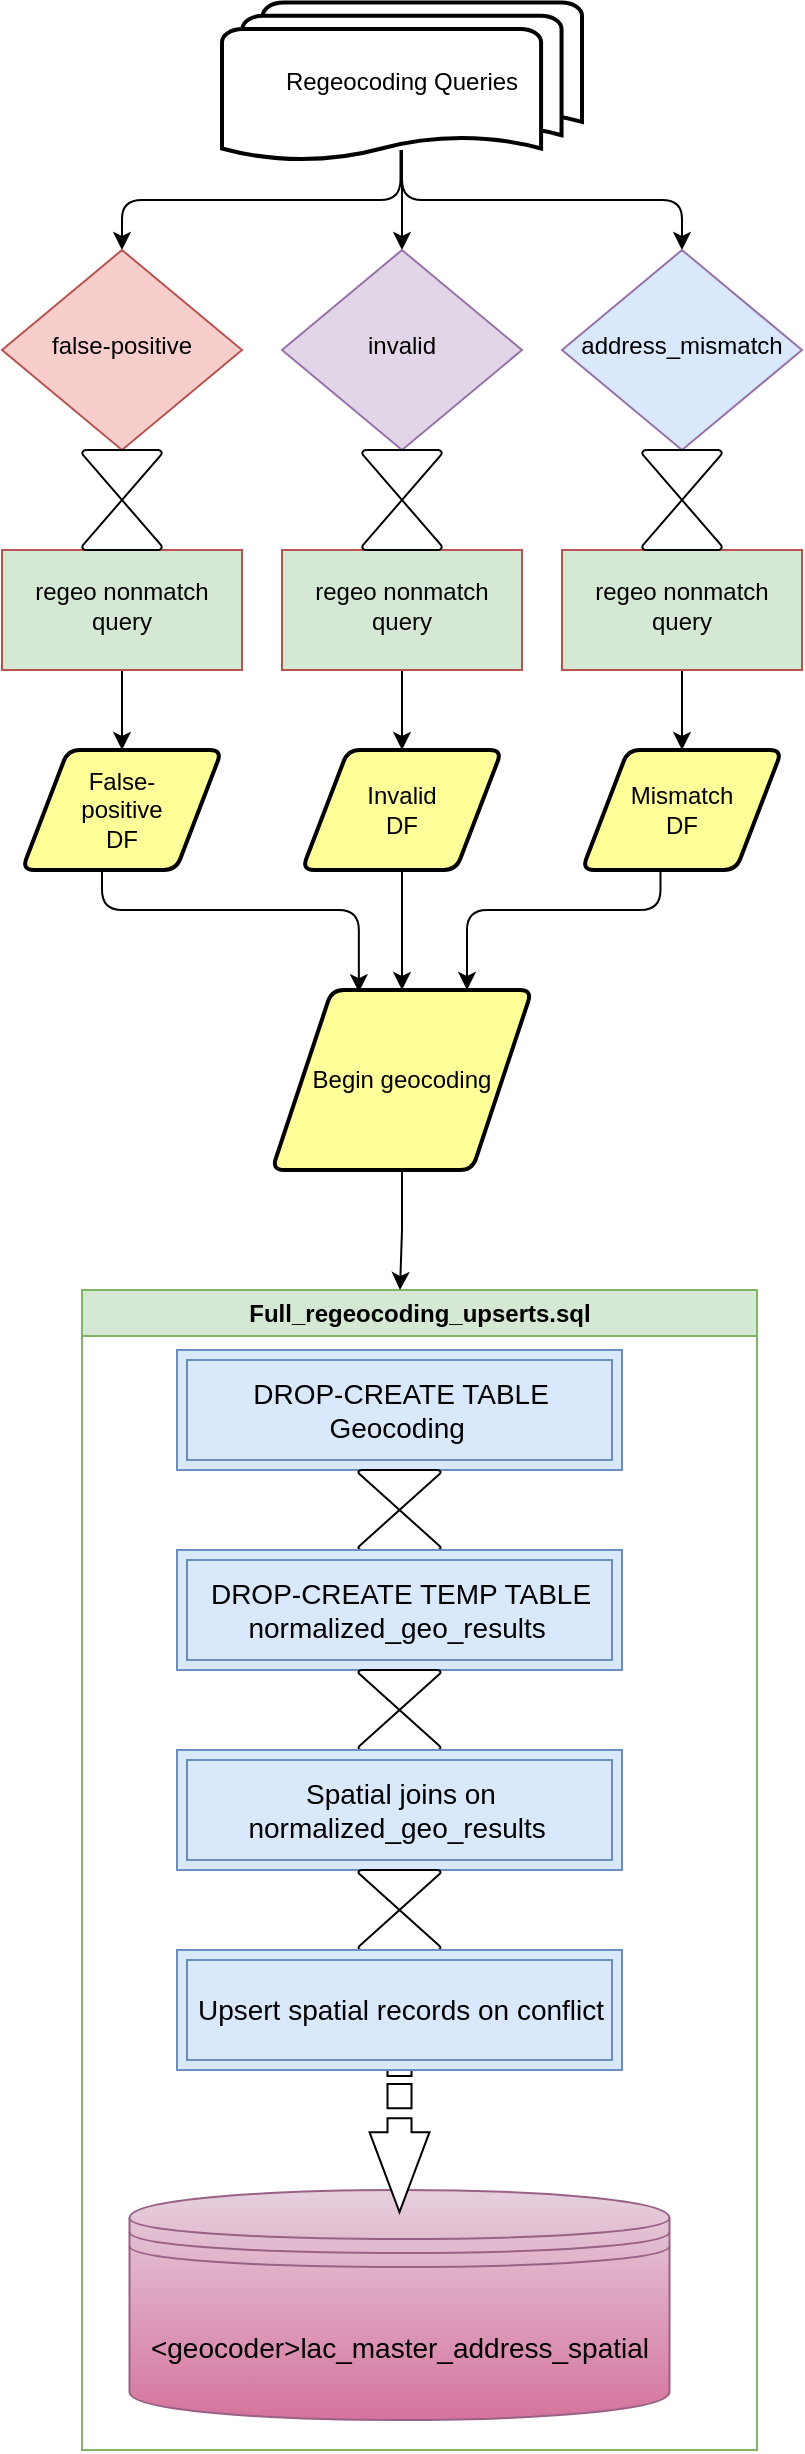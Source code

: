<mxfile version="21.0.4" type="github">
  <diagram id="C5RBs43oDa-KdzZeNtuy" name="Page-1">
    <mxGraphModel dx="1150" dy="483" grid="1" gridSize="10" guides="1" tooltips="1" connect="1" arrows="1" fold="1" page="1" pageScale="1" pageWidth="827" pageHeight="1169" math="0" shadow="0">
      <root>
        <mxCell id="WIyWlLk6GJQsqaUBKTNV-0" />
        <mxCell id="WIyWlLk6GJQsqaUBKTNV-1" parent="WIyWlLk6GJQsqaUBKTNV-0" />
        <mxCell id="W29NnXGGYYmJcmvvzEcG-131" value="Full_regeocoding_upserts.sql" style="horizontal=1;whiteSpace=wrap;html=1;fontSize=12;glass=0;strokeWidth=1;shadow=0;fillColor=#d5e8d4;strokeColor=#82b366;childLayout=treeLayout;swimlane;startSize=23;" parent="WIyWlLk6GJQsqaUBKTNV-1" vertex="1">
          <mxGeometry x="130" y="670" width="337.5" height="580" as="geometry" />
        </mxCell>
        <mxCell id="W29NnXGGYYmJcmvvzEcG-57" value="DROP-CREATE TABLE&lt;br&gt;Geocoding&amp;nbsp;" style="shape=ext;margin=3;double=1;whiteSpace=wrap;html=1;align=center;fontSize=14;fillColor=#dae8fc;strokeColor=#6c8ebf;" parent="W29NnXGGYYmJcmvvzEcG-131" vertex="1">
          <mxGeometry x="47.5" y="30" width="222.5" height="60" as="geometry" />
        </mxCell>
        <mxCell id="W29NnXGGYYmJcmvvzEcG-130" value="&lt;font style=&quot;font-size: 14px;&quot;&gt;&amp;lt;geocoder&amp;gt;lac_master_address_spatial&lt;/font&gt;" style="shape=datastore;whiteSpace=wrap;html=1;fontSize=18;fontSize=20;fillColor=#e6d0de;gradientColor=#d5739d;strokeColor=#996185;" parent="W29NnXGGYYmJcmvvzEcG-131" vertex="1">
          <mxGeometry x="23.75" y="450" width="270" height="115" as="geometry" />
        </mxCell>
        <mxCell id="W29NnXGGYYmJcmvvzEcG-143" value="" style="verticalLabelPosition=bottom;verticalAlign=top;html=1;shape=mxgraph.flowchart.collate;fontSize=14;" parent="W29NnXGGYYmJcmvvzEcG-131" vertex="1">
          <mxGeometry x="138.13" y="90" width="41.25" height="40" as="geometry" />
        </mxCell>
        <mxCell id="W29NnXGGYYmJcmvvzEcG-144" value="DROP-CREATE TEMP TABLE&lt;br&gt;normalized_geo_results&amp;nbsp;" style="shape=ext;margin=3;double=1;whiteSpace=wrap;html=1;align=center;fontSize=14;fillColor=#dae8fc;strokeColor=#6c8ebf;" parent="W29NnXGGYYmJcmvvzEcG-131" vertex="1">
          <mxGeometry x="47.5" y="130" width="222.5" height="60" as="geometry" />
        </mxCell>
        <mxCell id="W29NnXGGYYmJcmvvzEcG-145" value="" style="verticalLabelPosition=bottom;verticalAlign=top;html=1;shape=mxgraph.flowchart.collate;fontSize=14;" parent="W29NnXGGYYmJcmvvzEcG-131" vertex="1">
          <mxGeometry x="138.13" y="190" width="41.25" height="40" as="geometry" />
        </mxCell>
        <mxCell id="W29NnXGGYYmJcmvvzEcG-146" value="Spatial joins on normalized_geo_results&amp;nbsp;" style="shape=ext;margin=3;double=1;whiteSpace=wrap;html=1;align=center;fontSize=14;fillColor=#dae8fc;strokeColor=#6c8ebf;" parent="W29NnXGGYYmJcmvvzEcG-131" vertex="1">
          <mxGeometry x="47.5" y="230" width="222.5" height="60" as="geometry" />
        </mxCell>
        <mxCell id="W29NnXGGYYmJcmvvzEcG-148" value="" style="html=1;shadow=0;dashed=0;align=center;verticalAlign=middle;shape=mxgraph.arrows2.stripedArrow;dy=0.6;dx=40;notch=25.24;fontSize=14;rotation=90;" parent="W29NnXGGYYmJcmvvzEcG-131" vertex="1">
          <mxGeometry x="122.66" y="410" width="72.18" height="30" as="geometry" />
        </mxCell>
        <mxCell id="jYFIWSSrQFbZEtbplb9U-2" value="" style="verticalLabelPosition=bottom;verticalAlign=top;html=1;shape=mxgraph.flowchart.collate;fontSize=14;" parent="W29NnXGGYYmJcmvvzEcG-131" vertex="1">
          <mxGeometry x="138.13" y="290" width="41.25" height="40" as="geometry" />
        </mxCell>
        <mxCell id="jYFIWSSrQFbZEtbplb9U-3" value="Upsert spatial records on conflict" style="shape=ext;margin=3;double=1;whiteSpace=wrap;html=1;align=center;fontSize=14;fillColor=#dae8fc;strokeColor=#6c8ebf;" parent="W29NnXGGYYmJcmvvzEcG-131" vertex="1">
          <mxGeometry x="47.5" y="330" width="222.5" height="60" as="geometry" />
        </mxCell>
        <mxCell id="NmtSDBNtCY8pfdK0OWGW-4" style="edgeStyle=orthogonalEdgeStyle;rounded=0;orthogonalLoop=1;jettySize=auto;html=1;exitX=0.75;exitY=1;exitDx=0;exitDy=0;" parent="WIyWlLk6GJQsqaUBKTNV-1" edge="1">
          <mxGeometry relative="1" as="geometry">
            <mxPoint x="295" y="63" as="targetPoint" />
            <mxPoint x="295" y="62.5" as="sourcePoint" />
          </mxGeometry>
        </mxCell>
        <mxCell id="jYFIWSSrQFbZEtbplb9U-0" style="edgeStyle=orthogonalEdgeStyle;rounded=0;orthogonalLoop=1;jettySize=auto;html=1;exitX=0.75;exitY=1;exitDx=0;exitDy=0;" parent="WIyWlLk6GJQsqaUBKTNV-1" edge="1">
          <mxGeometry relative="1" as="geometry">
            <mxPoint x="295" y="63" as="targetPoint" />
            <mxPoint x="295" y="62.5" as="sourcePoint" />
          </mxGeometry>
        </mxCell>
        <mxCell id="jYFIWSSrQFbZEtbplb9U-60" value="" style="edgeStyle=orthogonalEdgeStyle;rounded=0;orthogonalLoop=1;jettySize=auto;html=1;" parent="WIyWlLk6GJQsqaUBKTNV-1" source="jYFIWSSrQFbZEtbplb9U-41" target="jYFIWSSrQFbZEtbplb9U-54" edge="1">
          <mxGeometry relative="1" as="geometry" />
        </mxCell>
        <mxCell id="jYFIWSSrQFbZEtbplb9U-41" value="Regeocoding Queries" style="strokeWidth=2;html=1;shape=mxgraph.flowchart.multi-document;whiteSpace=wrap;" parent="WIyWlLk6GJQsqaUBKTNV-1" vertex="1">
          <mxGeometry x="200" y="26.25" width="180" height="80" as="geometry" />
        </mxCell>
        <mxCell id="jYFIWSSrQFbZEtbplb9U-53" value="" style="edgeStyle=elbowEdgeStyle;elbow=vertical;html=1;rounded=1;curved=0;sourcePerimeterSpacing=0;targetPerimeterSpacing=0;startSize=6;endSize=6;fontSize=14;entryX=0.5;entryY=0;entryDx=0;entryDy=0;" parent="WIyWlLk6GJQsqaUBKTNV-1" target="jYFIWSSrQFbZEtbplb9U-55" edge="1">
          <mxGeometry relative="1" as="geometry">
            <mxPoint x="289.25" y="100" as="sourcePoint" />
            <mxPoint x="200" y="150" as="targetPoint" />
          </mxGeometry>
        </mxCell>
        <mxCell id="jYFIWSSrQFbZEtbplb9U-54" value="invalid" style="rhombus;whiteSpace=wrap;html=1;shadow=0;fontFamily=Helvetica;fontSize=12;align=center;strokeWidth=1;spacing=6;spacingTop=-4;fillColor=#e1d5e7;strokeColor=#9673a6;" parent="WIyWlLk6GJQsqaUBKTNV-1" vertex="1">
          <mxGeometry x="230" y="150" width="120" height="100" as="geometry" />
        </mxCell>
        <mxCell id="jYFIWSSrQFbZEtbplb9U-55" value="false-positive" style="rhombus;whiteSpace=wrap;html=1;shadow=0;fontFamily=Helvetica;fontSize=12;align=center;strokeWidth=1;spacing=6;spacingTop=-4;fillColor=#f8cecc;strokeColor=#b85450;" parent="WIyWlLk6GJQsqaUBKTNV-1" vertex="1">
          <mxGeometry x="90" y="150" width="120" height="100" as="geometry" />
        </mxCell>
        <mxCell id="jYFIWSSrQFbZEtbplb9U-56" value="" style="edgeStyle=elbowEdgeStyle;elbow=vertical;html=1;rounded=1;curved=0;sourcePerimeterSpacing=0;targetPerimeterSpacing=0;startSize=6;endSize=6;fontSize=14;entryX=0.5;entryY=0;entryDx=0;entryDy=0;" parent="WIyWlLk6GJQsqaUBKTNV-1" target="jYFIWSSrQFbZEtbplb9U-58" edge="1">
          <mxGeometry relative="1" as="geometry">
            <mxPoint x="290" y="100" as="sourcePoint" />
            <mxPoint x="370" y="150" as="targetPoint" />
            <Array as="points">
              <mxPoint x="370" y="125" />
            </Array>
          </mxGeometry>
        </mxCell>
        <mxCell id="jYFIWSSrQFbZEtbplb9U-58" value="address_mismatch" style="rhombus;whiteSpace=wrap;html=1;shadow=0;fontFamily=Helvetica;fontSize=12;align=center;strokeWidth=1;spacing=6;spacingTop=-4;fillColor=#dae8fc;strokeColor=#9673a6;" parent="WIyWlLk6GJQsqaUBKTNV-1" vertex="1">
          <mxGeometry x="370" y="150" width="120" height="100" as="geometry" />
        </mxCell>
        <mxCell id="jYFIWSSrQFbZEtbplb9U-76" value="" style="edgeStyle=orthogonalEdgeStyle;rounded=0;orthogonalLoop=1;jettySize=auto;html=1;" parent="WIyWlLk6GJQsqaUBKTNV-1" source="jYFIWSSrQFbZEtbplb9U-61" target="jYFIWSSrQFbZEtbplb9U-72" edge="1">
          <mxGeometry relative="1" as="geometry" />
        </mxCell>
        <mxCell id="jYFIWSSrQFbZEtbplb9U-61" value="regeo nonmatch query" style="whiteSpace=wrap;html=1;fillColor=#d5e8d4;strokeColor=#b85450;shadow=0;strokeWidth=1;spacing=6;spacingTop=-4;" parent="WIyWlLk6GJQsqaUBKTNV-1" vertex="1">
          <mxGeometry x="370" y="300" width="120" height="60" as="geometry" />
        </mxCell>
        <mxCell id="jYFIWSSrQFbZEtbplb9U-74" value="" style="edgeStyle=orthogonalEdgeStyle;rounded=0;orthogonalLoop=1;jettySize=auto;html=1;" parent="WIyWlLk6GJQsqaUBKTNV-1" source="jYFIWSSrQFbZEtbplb9U-62" target="jYFIWSSrQFbZEtbplb9U-71" edge="1">
          <mxGeometry relative="1" as="geometry" />
        </mxCell>
        <mxCell id="jYFIWSSrQFbZEtbplb9U-62" value="regeo nonmatch query" style="whiteSpace=wrap;html=1;fillColor=#d5e8d4;strokeColor=#b85450;shadow=0;strokeWidth=1;spacing=6;spacingTop=-4;" parent="WIyWlLk6GJQsqaUBKTNV-1" vertex="1">
          <mxGeometry x="90" y="300" width="120" height="60" as="geometry" />
        </mxCell>
        <mxCell id="jYFIWSSrQFbZEtbplb9U-75" value="" style="edgeStyle=orthogonalEdgeStyle;rounded=0;orthogonalLoop=1;jettySize=auto;html=1;" parent="WIyWlLk6GJQsqaUBKTNV-1" source="jYFIWSSrQFbZEtbplb9U-63" target="jYFIWSSrQFbZEtbplb9U-73" edge="1">
          <mxGeometry relative="1" as="geometry" />
        </mxCell>
        <mxCell id="jYFIWSSrQFbZEtbplb9U-63" value="regeo nonmatch query" style="whiteSpace=wrap;html=1;fillColor=#d5e8d4;strokeColor=#b85450;shadow=0;strokeWidth=1;spacing=6;spacingTop=-4;" parent="WIyWlLk6GJQsqaUBKTNV-1" vertex="1">
          <mxGeometry x="230" y="300" width="120" height="60" as="geometry" />
        </mxCell>
        <mxCell id="jYFIWSSrQFbZEtbplb9U-64" value="" style="verticalLabelPosition=bottom;verticalAlign=top;html=1;shape=mxgraph.flowchart.collate;" parent="WIyWlLk6GJQsqaUBKTNV-1" vertex="1">
          <mxGeometry x="130" y="250" width="40" height="50" as="geometry" />
        </mxCell>
        <mxCell id="jYFIWSSrQFbZEtbplb9U-65" value="" style="verticalLabelPosition=bottom;verticalAlign=top;html=1;shape=mxgraph.flowchart.collate;" parent="WIyWlLk6GJQsqaUBKTNV-1" vertex="1">
          <mxGeometry x="270" y="250" width="40" height="50" as="geometry" />
        </mxCell>
        <mxCell id="jYFIWSSrQFbZEtbplb9U-66" value="" style="verticalLabelPosition=bottom;verticalAlign=top;html=1;shape=mxgraph.flowchart.collate;" parent="WIyWlLk6GJQsqaUBKTNV-1" vertex="1">
          <mxGeometry x="410" y="250" width="40" height="50" as="geometry" />
        </mxCell>
        <mxCell id="jYFIWSSrQFbZEtbplb9U-71" value="False-&lt;br&gt;positive&lt;br&gt;DF" style="shape=parallelogram;html=1;strokeWidth=2;perimeter=parallelogramPerimeter;whiteSpace=wrap;rounded=1;arcSize=12;size=0.23;fillColor=#FFFF99;" parent="WIyWlLk6GJQsqaUBKTNV-1" vertex="1">
          <mxGeometry x="100" y="400" width="100" height="60" as="geometry" />
        </mxCell>
        <mxCell id="jYFIWSSrQFbZEtbplb9U-72" value="Mismatch&lt;br&gt;DF" style="shape=parallelogram;html=1;strokeWidth=2;perimeter=parallelogramPerimeter;whiteSpace=wrap;rounded=1;arcSize=12;size=0.23;fillColor=#FFFF99;" parent="WIyWlLk6GJQsqaUBKTNV-1" vertex="1">
          <mxGeometry x="380" y="400" width="100" height="60" as="geometry" />
        </mxCell>
        <mxCell id="jYFIWSSrQFbZEtbplb9U-82" value="" style="edgeStyle=orthogonalEdgeStyle;rounded=0;orthogonalLoop=1;jettySize=auto;html=1;" parent="WIyWlLk6GJQsqaUBKTNV-1" source="jYFIWSSrQFbZEtbplb9U-73" target="jYFIWSSrQFbZEtbplb9U-81" edge="1">
          <mxGeometry relative="1" as="geometry" />
        </mxCell>
        <mxCell id="jYFIWSSrQFbZEtbplb9U-73" value="Invalid&lt;br&gt;DF" style="shape=parallelogram;html=1;strokeWidth=2;perimeter=parallelogramPerimeter;whiteSpace=wrap;rounded=1;arcSize=12;size=0.23;fillColor=#FFFF99;" parent="WIyWlLk6GJQsqaUBKTNV-1" vertex="1">
          <mxGeometry x="240" y="400" width="100" height="60" as="geometry" />
        </mxCell>
        <mxCell id="jYFIWSSrQFbZEtbplb9U-77" value="" style="edgeStyle=elbowEdgeStyle;elbow=vertical;html=1;rounded=1;curved=0;sourcePerimeterSpacing=0;targetPerimeterSpacing=0;startSize=6;endSize=6;fontSize=14;entryX=0.75;entryY=0;entryDx=0;entryDy=0;" parent="WIyWlLk6GJQsqaUBKTNV-1" target="jYFIWSSrQFbZEtbplb9U-81" edge="1">
          <mxGeometry relative="1" as="geometry">
            <mxPoint x="419.25" y="460" as="sourcePoint" />
            <mxPoint x="300" y="510" as="targetPoint" />
            <Array as="points">
              <mxPoint x="360" y="480" />
            </Array>
          </mxGeometry>
        </mxCell>
        <mxCell id="jYFIWSSrQFbZEtbplb9U-78" value="" style="edgeStyle=elbowEdgeStyle;elbow=vertical;html=1;rounded=1;curved=0;sourcePerimeterSpacing=0;targetPerimeterSpacing=0;startSize=6;endSize=6;fontSize=14;entryX=0.334;entryY=0.012;entryDx=0;entryDy=0;entryPerimeter=0;" parent="WIyWlLk6GJQsqaUBKTNV-1" target="jYFIWSSrQFbZEtbplb9U-81" edge="1">
          <mxGeometry relative="1" as="geometry">
            <mxPoint x="140" y="460" as="sourcePoint" />
            <mxPoint x="280" y="520" as="targetPoint" />
            <Array as="points">
              <mxPoint x="220" y="480" />
              <mxPoint x="220" y="485" />
            </Array>
          </mxGeometry>
        </mxCell>
        <mxCell id="yx2vMhi5IWCKvOg9dRiB-1" value="" style="edgeStyle=orthogonalEdgeStyle;rounded=0;orthogonalLoop=1;jettySize=auto;html=1;" edge="1" parent="WIyWlLk6GJQsqaUBKTNV-1" source="jYFIWSSrQFbZEtbplb9U-81">
          <mxGeometry relative="1" as="geometry">
            <mxPoint x="289" y="670" as="targetPoint" />
          </mxGeometry>
        </mxCell>
        <mxCell id="jYFIWSSrQFbZEtbplb9U-81" value="Begin geocoding" style="shape=parallelogram;html=1;strokeWidth=2;perimeter=parallelogramPerimeter;whiteSpace=wrap;rounded=1;arcSize=12;size=0.23;fillColor=#FFFF99;" parent="WIyWlLk6GJQsqaUBKTNV-1" vertex="1">
          <mxGeometry x="225" y="520" width="130" height="90" as="geometry" />
        </mxCell>
      </root>
    </mxGraphModel>
  </diagram>
</mxfile>
